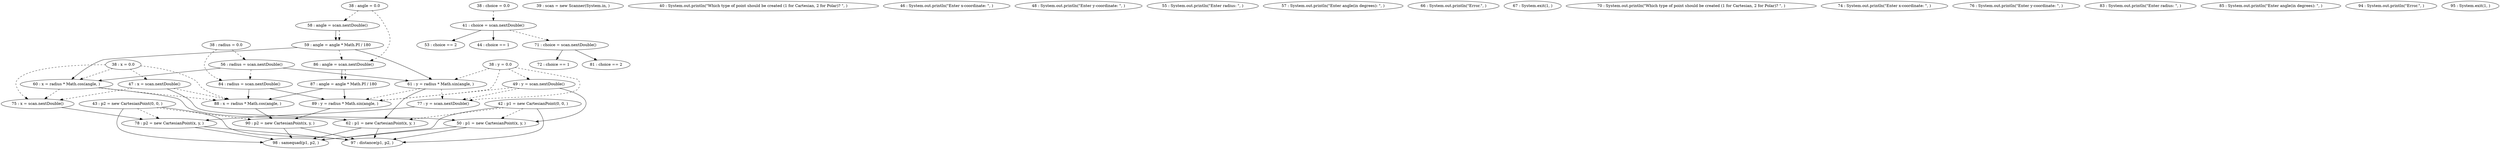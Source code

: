 digraph G {
"38 : x = 0.0"
"38 : x = 0.0" -> "47 : x = scan.nextDouble()" [style=dashed]
"38 : x = 0.0" -> "60 : x = radius * Math.cos(angle, )" [style=dashed]
"38 : x = 0.0" -> "88 : x = radius * Math.cos(angle, )" [style=dashed]
"38 : x = 0.0" -> "75 : x = scan.nextDouble()" [style=dashed]
"38 : y = 0.0"
"38 : y = 0.0" -> "77 : y = scan.nextDouble()" [style=dashed]
"38 : y = 0.0" -> "61 : y = radius * Math.sin(angle, )" [style=dashed]
"38 : y = 0.0" -> "49 : y = scan.nextDouble()" [style=dashed]
"38 : y = 0.0" -> "89 : y = radius * Math.sin(angle, )" [style=dashed]
"38 : choice = 0.0"
"38 : choice = 0.0" -> "41 : choice = scan.nextDouble()" [style=dashed]
"38 : radius = 0.0"
"38 : radius = 0.0" -> "84 : radius = scan.nextDouble()" [style=dashed]
"38 : radius = 0.0" -> "56 : radius = scan.nextDouble()" [style=dashed]
"38 : angle = 0.0"
"38 : angle = 0.0" -> "58 : angle = scan.nextDouble()" [style=dashed]
"38 : angle = 0.0" -> "86 : angle = scan.nextDouble()" [style=dashed]
"39 : scan = new Scanner(System.in, )"
"40 : System.out.println(\"Which type of point should be created (1 for Cartesian, 2 for Polar)? \", )"
"41 : choice = scan.nextDouble()"
"41 : choice = scan.nextDouble()" -> "53 : choice == 2"
"41 : choice = scan.nextDouble()" -> "44 : choice == 1"
"41 : choice = scan.nextDouble()" -> "71 : choice = scan.nextDouble()" [style=dashed]
"42 : p1 = new CartesianPoint(0, 0, )"
"42 : p1 = new CartesianPoint(0, 0, )" -> "97 : distance(p1, p2, )"
"42 : p1 = new CartesianPoint(0, 0, )" -> "98 : samequad(p1, p2, )"
"42 : p1 = new CartesianPoint(0, 0, )" -> "62 : p1 = new CartesianPoint(x, y, )" [style=dashed]
"42 : p1 = new CartesianPoint(0, 0, )" -> "50 : p1 = new CartesianPoint(x, y, )" [style=dashed]
"43 : p2 = new CartesianPoint(0, 0, )"
"43 : p2 = new CartesianPoint(0, 0, )" -> "97 : distance(p1, p2, )"
"43 : p2 = new CartesianPoint(0, 0, )" -> "98 : samequad(p1, p2, )"
"43 : p2 = new CartesianPoint(0, 0, )" -> "90 : p2 = new CartesianPoint(x, y, )" [style=dashed]
"43 : p2 = new CartesianPoint(0, 0, )" -> "78 : p2 = new CartesianPoint(x, y, )" [style=dashed]
"44 : choice == 1"
"46 : System.out.println(\"Enter x-coordinate: \", )"
"47 : x = scan.nextDouble()"
"47 : x = scan.nextDouble()" -> "50 : p1 = new CartesianPoint(x, y, )"
"47 : x = scan.nextDouble()" -> "88 : x = radius * Math.cos(angle, )" [style=dashed]
"47 : x = scan.nextDouble()" -> "75 : x = scan.nextDouble()" [style=dashed]
"48 : System.out.println(\"Enter y-coordinate: \", )"
"49 : y = scan.nextDouble()"
"49 : y = scan.nextDouble()" -> "50 : p1 = new CartesianPoint(x, y, )"
"49 : y = scan.nextDouble()" -> "77 : y = scan.nextDouble()" [style=dashed]
"49 : y = scan.nextDouble()" -> "89 : y = radius * Math.sin(angle, )" [style=dashed]
"50 : p1 = new CartesianPoint(x, y, )"
"50 : p1 = new CartesianPoint(x, y, )" -> "97 : distance(p1, p2, )"
"50 : p1 = new CartesianPoint(x, y, )" -> "98 : samequad(p1, p2, )"
"53 : choice == 2"
"55 : System.out.println(\"Enter radius: \", )"
"56 : radius = scan.nextDouble()"
"56 : radius = scan.nextDouble()" -> "60 : x = radius * Math.cos(angle, )"
"56 : radius = scan.nextDouble()" -> "61 : y = radius * Math.sin(angle, )"
"56 : radius = scan.nextDouble()" -> "84 : radius = scan.nextDouble()" [style=dashed]
"57 : System.out.println(\"Enter angle(in degrees): \", )"
"58 : angle = scan.nextDouble()"
"58 : angle = scan.nextDouble()" -> "59 : angle = angle * Math.PI / 180"
"58 : angle = scan.nextDouble()" -> "59 : angle = angle * Math.PI / 180" [style=dashed]
"59 : angle = angle * Math.PI / 180"
"59 : angle = angle * Math.PI / 180" -> "60 : x = radius * Math.cos(angle, )"
"59 : angle = angle * Math.PI / 180" -> "61 : y = radius * Math.sin(angle, )"
"59 : angle = angle * Math.PI / 180" -> "86 : angle = scan.nextDouble()" [style=dashed]
"60 : x = radius * Math.cos(angle, )"
"60 : x = radius * Math.cos(angle, )" -> "62 : p1 = new CartesianPoint(x, y, )"
"60 : x = radius * Math.cos(angle, )" -> "88 : x = radius * Math.cos(angle, )" [style=dashed]
"60 : x = radius * Math.cos(angle, )" -> "75 : x = scan.nextDouble()" [style=dashed]
"61 : y = radius * Math.sin(angle, )"
"61 : y = radius * Math.sin(angle, )" -> "62 : p1 = new CartesianPoint(x, y, )"
"61 : y = radius * Math.sin(angle, )" -> "77 : y = scan.nextDouble()" [style=dashed]
"61 : y = radius * Math.sin(angle, )" -> "89 : y = radius * Math.sin(angle, )" [style=dashed]
"62 : p1 = new CartesianPoint(x, y, )"
"62 : p1 = new CartesianPoint(x, y, )" -> "97 : distance(p1, p2, )"
"62 : p1 = new CartesianPoint(x, y, )" -> "98 : samequad(p1, p2, )"
"66 : System.out.println(\"Error.\", )"
"67 : System.exit(1, )"
"70 : System.out.println(\"Which type of point should be created (1 for Cartesian, 2 for Polar)? \", )"
"71 : choice = scan.nextDouble()"
"71 : choice = scan.nextDouble()" -> "72 : choice == 1"
"71 : choice = scan.nextDouble()" -> "81 : choice == 2"
"72 : choice == 1"
"74 : System.out.println(\"Enter x-coordinate: \", )"
"75 : x = scan.nextDouble()"
"75 : x = scan.nextDouble()" -> "78 : p2 = new CartesianPoint(x, y, )"
"76 : System.out.println(\"Enter y-coordinate: \", )"
"77 : y = scan.nextDouble()"
"77 : y = scan.nextDouble()" -> "78 : p2 = new CartesianPoint(x, y, )"
"78 : p2 = new CartesianPoint(x, y, )"
"78 : p2 = new CartesianPoint(x, y, )" -> "97 : distance(p1, p2, )"
"78 : p2 = new CartesianPoint(x, y, )" -> "98 : samequad(p1, p2, )"
"81 : choice == 2"
"83 : System.out.println(\"Enter radius: \", )"
"84 : radius = scan.nextDouble()"
"84 : radius = scan.nextDouble()" -> "88 : x = radius * Math.cos(angle, )"
"84 : radius = scan.nextDouble()" -> "89 : y = radius * Math.sin(angle, )"
"85 : System.out.println(\"Enter angle(in degrees): \", )"
"86 : angle = scan.nextDouble()"
"86 : angle = scan.nextDouble()" -> "87 : angle = angle * Math.PI / 180"
"86 : angle = scan.nextDouble()" -> "87 : angle = angle * Math.PI / 180" [style=dashed]
"87 : angle = angle * Math.PI / 180"
"87 : angle = angle * Math.PI / 180" -> "88 : x = radius * Math.cos(angle, )"
"87 : angle = angle * Math.PI / 180" -> "89 : y = radius * Math.sin(angle, )"
"88 : x = radius * Math.cos(angle, )"
"88 : x = radius * Math.cos(angle, )" -> "90 : p2 = new CartesianPoint(x, y, )"
"89 : y = radius * Math.sin(angle, )"
"89 : y = radius * Math.sin(angle, )" -> "90 : p2 = new CartesianPoint(x, y, )"
"90 : p2 = new CartesianPoint(x, y, )"
"90 : p2 = new CartesianPoint(x, y, )" -> "97 : distance(p1, p2, )"
"90 : p2 = new CartesianPoint(x, y, )" -> "98 : samequad(p1, p2, )"
"94 : System.out.println(\"Error.\", )"
"95 : System.exit(1, )"
"97 : distance(p1, p2, )"
"98 : samequad(p1, p2, )"
}